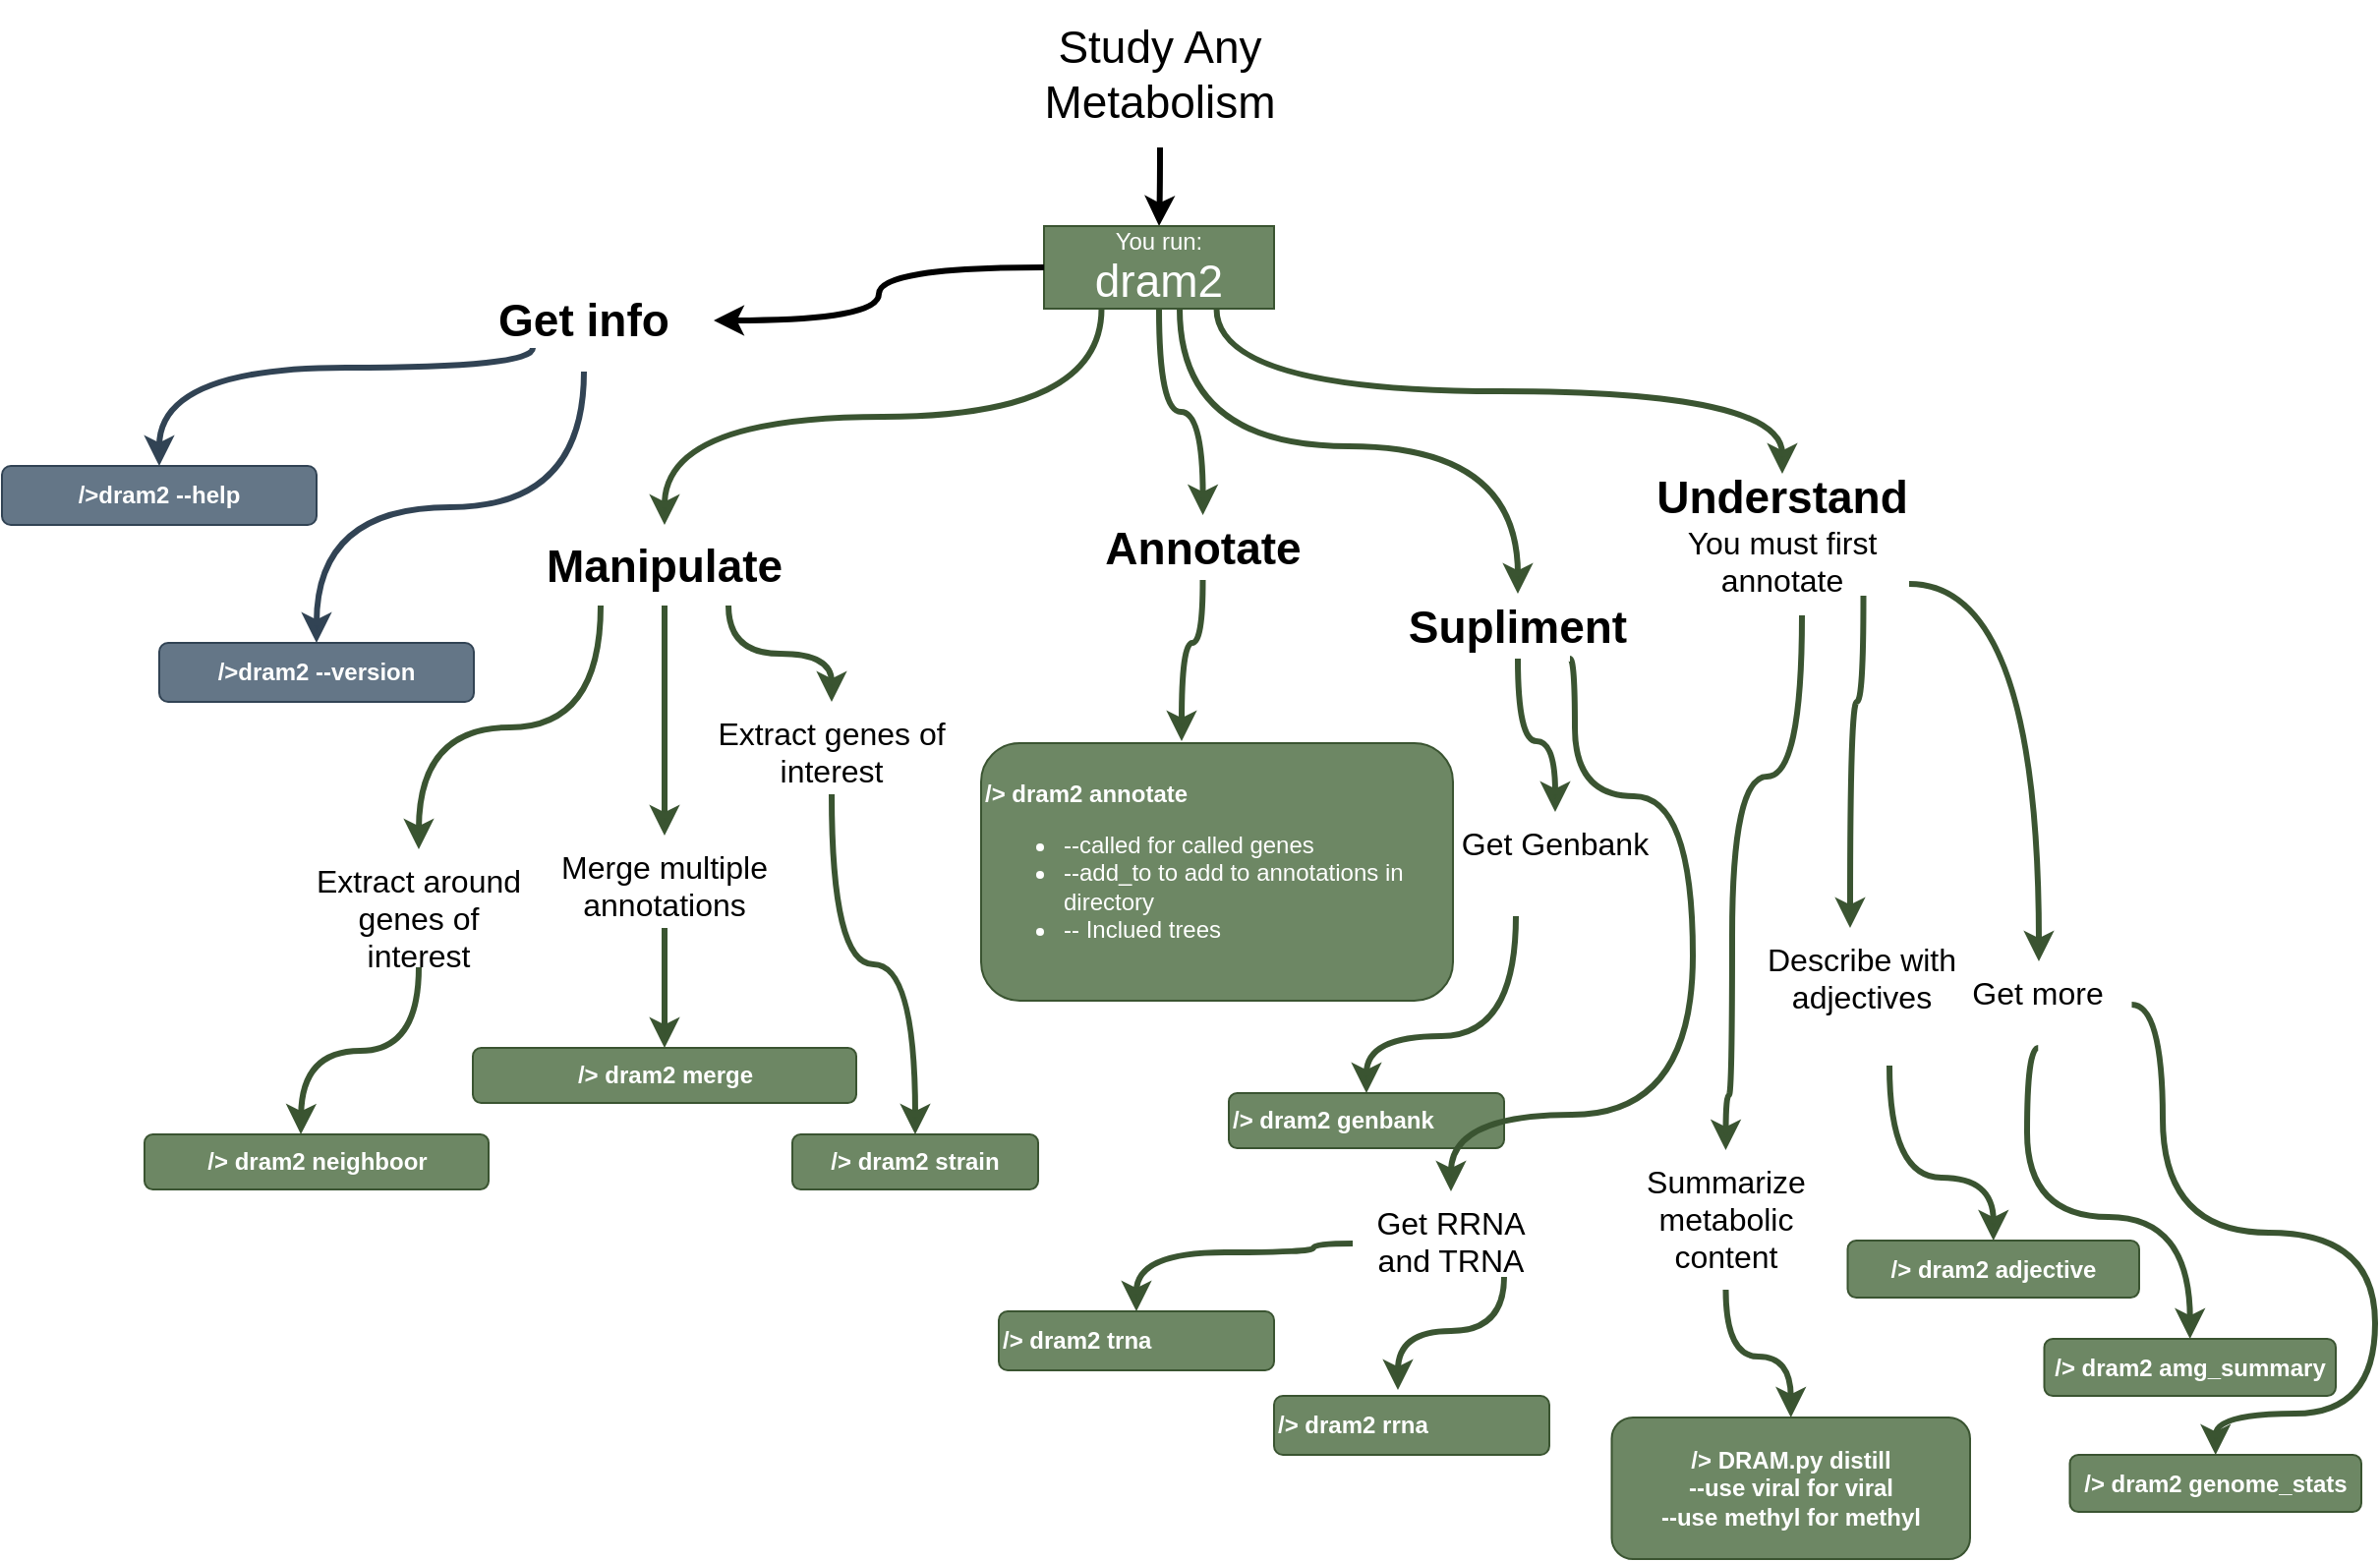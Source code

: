 <mxfile version="20.5.3" type="github" pages="2">
  <diagram id="prtHgNgQTEPvFCAcTncT" name="Page-1">
    <mxGraphModel dx="6992" dy="3798" grid="1" gridSize="10" guides="1" tooltips="1" connect="1" arrows="1" fold="1" page="1" pageScale="1" pageWidth="827" pageHeight="1169" math="0" shadow="0">
      <root>
        <mxCell id="0" />
        <mxCell id="1" parent="0" />
        <mxCell id="-uMLt3uFbst9-DU3asHZ-1" value="&lt;div&gt;&lt;br&gt;&lt;/div&gt;" style="text;html=1;align=center;verticalAlign=middle;resizable=0;points=[];autosize=1;strokeColor=none;fillColor=none;" parent="1" vertex="1">
          <mxGeometry x="330" y="183" width="20" height="30" as="geometry" />
        </mxCell>
        <mxCell id="b1TLpH0DYaXF8-X6dO7h-69" style="edgeStyle=orthogonalEdgeStyle;curved=1;rounded=0;orthogonalLoop=1;jettySize=auto;html=1;entryX=0.5;entryY=0;entryDx=0;entryDy=0;strokeWidth=3;fontSize=16;" parent="1" source="-uMLt3uFbst9-DU3asHZ-4" target="-uMLt3uFbst9-DU3asHZ-7" edge="1">
          <mxGeometry relative="1" as="geometry" />
        </mxCell>
        <mxCell id="-uMLt3uFbst9-DU3asHZ-4" value="&lt;font style=&quot;font-size: 23px;&quot;&gt;Study Any Metabolism&lt;br&gt;&lt;/font&gt;" style="text;html=1;strokeColor=none;fillColor=none;align=center;verticalAlign=middle;whiteSpace=wrap;rounded=0;" parent="1" vertex="1">
          <mxGeometry x="319" y="113" width="180" height="75" as="geometry" />
        </mxCell>
        <mxCell id="b1TLpH0DYaXF8-X6dO7h-96" style="edgeStyle=orthogonalEdgeStyle;curved=1;rounded=0;orthogonalLoop=1;jettySize=auto;html=1;strokeWidth=3;fontSize=23;fillColor=#6d8764;strokeColor=#3A5431;" parent="1" source="-uMLt3uFbst9-DU3asHZ-7" target="b1TLpH0DYaXF8-X6dO7h-84" edge="1">
          <mxGeometry relative="1" as="geometry">
            <mxPoint x="340" y="290" as="sourcePoint" />
            <Array as="points" />
          </mxGeometry>
        </mxCell>
        <mxCell id="b1TLpH0DYaXF8-X6dO7h-103" style="edgeStyle=orthogonalEdgeStyle;curved=1;rounded=0;orthogonalLoop=1;jettySize=auto;html=1;exitX=0.75;exitY=1;exitDx=0;exitDy=0;strokeWidth=3;fontSize=23;fillColor=#6d8764;strokeColor=#3A5431;" parent="1" source="-uMLt3uFbst9-DU3asHZ-7" target="b1TLpH0DYaXF8-X6dO7h-85" edge="1">
          <mxGeometry relative="1" as="geometry" />
        </mxCell>
        <mxCell id="sFF2S7-PHeseh_3p-4S--3" style="edgeStyle=orthogonalEdgeStyle;curved=1;orthogonalLoop=1;jettySize=auto;html=1;exitX=0.25;exitY=1;exitDx=0;exitDy=0;strokeWidth=3;fillColor=#6d8764;strokeColor=#3A5431;" parent="1" source="-uMLt3uFbst9-DU3asHZ-7" target="b1TLpH0DYaXF8-X6dO7h-87" edge="1">
          <mxGeometry relative="1" as="geometry" />
        </mxCell>
        <mxCell id="-uMLt3uFbst9-DU3asHZ-7" value="&lt;div&gt;You run:&lt;/div&gt;&lt;div style=&quot;font-size: 23px;&quot;&gt;dram2&lt;br&gt;&lt;/div&gt;" style="rounded=0;whiteSpace=wrap;html=1;fillColor=#6d8764;fontColor=#ffffff;strokeColor=#3A5431;" parent="1" vertex="1">
          <mxGeometry x="350" y="228" width="117" height="42" as="geometry" />
        </mxCell>
        <mxCell id="b1TLpH0DYaXF8-X6dO7h-2" value="&lt;div&gt;&lt;b&gt;/&amp;gt;dram2 --version&lt;br&gt;&lt;/b&gt;&lt;/div&gt;" style="rounded=1;whiteSpace=wrap;html=1;fillColor=#647687;fontColor=#ffffff;strokeColor=#314354;" parent="1" vertex="1">
          <mxGeometry x="-100" y="440" width="160" height="30" as="geometry" />
        </mxCell>
        <mxCell id="b1TLpH0DYaXF8-X6dO7h-52" style="edgeStyle=orthogonalEdgeStyle;curved=1;rounded=0;orthogonalLoop=1;jettySize=auto;html=1;exitX=0.5;exitY=1;exitDx=0;exitDy=0;entryX=0.5;entryY=0;entryDx=0;entryDy=0;strokeWidth=3;fontSize=16;fillColor=#647687;strokeColor=#314354;" parent="1" source="b1TLpH0DYaXF8-X6dO7h-13" target="b1TLpH0DYaXF8-X6dO7h-2" edge="1">
          <mxGeometry relative="1" as="geometry" />
        </mxCell>
        <mxCell id="b1TLpH0DYaXF8-X6dO7h-13" value="&lt;font style=&quot;font-size: 23px;&quot;&gt;&lt;b&gt;&lt;font style=&quot;font-size: 23px;&quot;&gt;Get info&lt;br&gt;&lt;/font&gt;&lt;/b&gt;&lt;/font&gt;" style="text;html=1;strokeColor=none;fillColor=none;align=center;verticalAlign=middle;whiteSpace=wrap;rounded=0;" parent="1" vertex="1">
          <mxGeometry x="50" y="250" width="132" height="52" as="geometry" />
        </mxCell>
        <mxCell id="b1TLpH0DYaXF8-X6dO7h-73" value="&lt;div align=&quot;left&quot;&gt;&lt;b&gt;/&amp;gt; dram2 annotate&lt;/b&gt;&lt;br&gt;&lt;/div&gt;&lt;ul&gt;&lt;li&gt; --called for called genes&lt;/li&gt;&lt;li&gt;--add_to to add to annotations in directory &lt;/li&gt;&lt;li&gt;-- Inclued trees&lt;br&gt;&lt;/li&gt;&lt;/ul&gt;" style="rounded=1;whiteSpace=wrap;html=1;fillColor=#6d8764;fontColor=#ffffff;strokeColor=#3A5431;align=left;" parent="1" vertex="1">
          <mxGeometry x="318" y="491" width="240" height="131" as="geometry" />
        </mxCell>
        <mxCell id="b1TLpH0DYaXF8-X6dO7h-75" value="&lt;div&gt;&lt;b&gt;/&amp;gt; DRAM.py distill&lt;/b&gt;&lt;/div&gt;&lt;div&gt;&lt;b&gt;--use viral for viral&lt;/b&gt;&lt;/div&gt;&lt;div&gt;&lt;b&gt;--use methyl for methyl&lt;br&gt;&lt;/b&gt;&lt;/div&gt;" style="rounded=1;whiteSpace=wrap;html=1;fillColor=#6d8764;fontColor=#ffffff;strokeColor=#3A5431;" parent="1" vertex="1">
          <mxGeometry x="638.75" y="834" width="182.25" height="72" as="geometry" />
        </mxCell>
        <mxCell id="b1TLpH0DYaXF8-X6dO7h-76" value="&lt;b&gt;/&amp;gt; dram2 strain&lt;br&gt;&lt;/b&gt;" style="rounded=1;whiteSpace=wrap;html=1;fillColor=#6d8764;fontColor=#ffffff;strokeColor=#3A5431;" parent="1" vertex="1">
          <mxGeometry x="222" y="690" width="125" height="28" as="geometry" />
        </mxCell>
        <mxCell id="b1TLpH0DYaXF8-X6dO7h-77" value="&lt;b&gt;/&amp;gt; dram2 neighboor&lt;/b&gt;" style="rounded=1;whiteSpace=wrap;html=1;fillColor=#6d8764;fontColor=#ffffff;strokeColor=#3A5431;" parent="1" vertex="1">
          <mxGeometry x="-107.5" y="690" width="175" height="28" as="geometry" />
        </mxCell>
        <mxCell id="b1TLpH0DYaXF8-X6dO7h-78" value="&lt;b&gt;/&amp;gt; dram2 merge&lt;/b&gt;" style="rounded=1;whiteSpace=wrap;html=1;fillColor=#6d8764;fontColor=#ffffff;strokeColor=#3A5431;" parent="1" vertex="1">
          <mxGeometry x="59.5" y="646" width="195" height="28" as="geometry" />
        </mxCell>
        <mxCell id="b1TLpH0DYaXF8-X6dO7h-84" value="&lt;font style=&quot;font-size: 23px;&quot;&gt;&lt;b&gt;Annotate&lt;/b&gt;&lt;/font&gt;" style="text;html=1;strokeColor=none;fillColor=none;align=center;verticalAlign=middle;whiteSpace=wrap;rounded=0;fontSize=16;" parent="1" vertex="1">
          <mxGeometry x="377.75" y="375" width="106" height="33" as="geometry" />
        </mxCell>
        <mxCell id="b1TLpH0DYaXF8-X6dO7h-104" style="edgeStyle=orthogonalEdgeStyle;curved=1;rounded=0;orthogonalLoop=1;jettySize=auto;html=1;exitX=0.5;exitY=1;exitDx=0;exitDy=0;strokeWidth=3;fontSize=23;fillColor=#6d8764;strokeColor=#3A5431;entryX=0.5;entryY=0;entryDx=0;entryDy=0;" parent="1" source="7wph3iyhROoM2G9qRR0j-6" target="7wph3iyhROoM2G9qRR0j-13" edge="1">
          <mxGeometry relative="1" as="geometry">
            <Array as="points">
              <mxPoint x="591" y="490" />
              <mxPoint x="610" y="490" />
            </Array>
          </mxGeometry>
        </mxCell>
        <mxCell id="b1TLpH0DYaXF8-X6dO7h-108" style="edgeStyle=orthogonalEdgeStyle;curved=1;rounded=0;orthogonalLoop=1;jettySize=auto;html=1;exitX=0.75;exitY=1;exitDx=0;exitDy=0;strokeWidth=3;fontSize=23;fillColor=#6d8764;strokeColor=#3A5431;" parent="1" source="b1TLpH0DYaXF8-X6dO7h-87" target="b1TLpH0DYaXF8-X6dO7h-93" edge="1">
          <mxGeometry relative="1" as="geometry" />
        </mxCell>
        <mxCell id="b1TLpH0DYaXF8-X6dO7h-85" value="&lt;div&gt;&lt;font style=&quot;font-size: 23px;&quot;&gt;&lt;b&gt;Understand&lt;/b&gt;&lt;/font&gt;&lt;/div&gt;You must first annotate" style="text;html=1;strokeColor=none;fillColor=none;align=center;verticalAlign=middle;whiteSpace=wrap;rounded=0;fontSize=16;" parent="1" vertex="1">
          <mxGeometry x="643" y="354" width="165" height="62" as="geometry" />
        </mxCell>
        <mxCell id="b1TLpH0DYaXF8-X6dO7h-101" style="edgeStyle=orthogonalEdgeStyle;curved=1;rounded=0;orthogonalLoop=1;jettySize=auto;html=1;exitX=0.5;exitY=1;exitDx=0;exitDy=0;strokeWidth=3;fontSize=23;fillColor=#6d8764;strokeColor=#3A5431;" parent="1" source="b1TLpH0DYaXF8-X6dO7h-87" target="b1TLpH0DYaXF8-X6dO7h-94" edge="1">
          <mxGeometry relative="1" as="geometry" />
        </mxCell>
        <mxCell id="sFF2S7-PHeseh_3p-4S--2" style="edgeStyle=orthogonalEdgeStyle;orthogonalLoop=1;jettySize=auto;html=1;exitX=0.25;exitY=1;exitDx=0;exitDy=0;entryX=0.5;entryY=0;entryDx=0;entryDy=0;curved=1;strokeWidth=3;fillColor=#6d8764;strokeColor=#3A5431;" parent="1" source="b1TLpH0DYaXF8-X6dO7h-87" target="b1TLpH0DYaXF8-X6dO7h-92" edge="1">
          <mxGeometry relative="1" as="geometry" />
        </mxCell>
        <mxCell id="b1TLpH0DYaXF8-X6dO7h-87" value="&lt;b&gt;Manipulate&lt;/b&gt;" style="text;html=1;strokeColor=none;fillColor=none;align=center;verticalAlign=middle;whiteSpace=wrap;rounded=0;fontSize=23;" parent="1" vertex="1">
          <mxGeometry x="92" y="380" width="130" height="41" as="geometry" />
        </mxCell>
        <mxCell id="b1TLpH0DYaXF8-X6dO7h-107" style="edgeStyle=orthogonalEdgeStyle;curved=1;rounded=0;orthogonalLoop=1;jettySize=auto;html=1;exitX=0.5;exitY=1;exitDx=0;exitDy=0;entryX=0.5;entryY=0;entryDx=0;entryDy=0;strokeWidth=3;fontSize=23;fillColor=#6d8764;strokeColor=#3A5431;" parent="1" target="b1TLpH0DYaXF8-X6dO7h-75" edge="1">
          <mxGeometry relative="1" as="geometry">
            <Array as="points">
              <mxPoint x="697" y="803" />
              <mxPoint x="730" y="803" />
            </Array>
            <mxPoint x="696.75" y="769" as="sourcePoint" />
          </mxGeometry>
        </mxCell>
        <mxCell id="b1TLpH0DYaXF8-X6dO7h-88" value="&lt;div align=&quot;center&quot;&gt;Summarize metabolic content&lt;br&gt;&lt;/div&gt;" style="text;whiteSpace=wrap;html=1;fontSize=16;align=center;" parent="1" vertex="1">
          <mxGeometry x="641.75" y="698" width="110" height="70" as="geometry" />
        </mxCell>
        <mxCell id="b1TLpH0DYaXF8-X6dO7h-106" style="edgeStyle=orthogonalEdgeStyle;curved=1;rounded=0;orthogonalLoop=1;jettySize=auto;html=1;exitX=0.5;exitY=1;exitDx=0;exitDy=0;strokeWidth=3;fontSize=23;fillColor=#6d8764;strokeColor=#3A5431;" parent="1" source="b1TLpH0DYaXF8-X6dO7h-92" edge="1">
          <mxGeometry relative="1" as="geometry">
            <mxPoint x="-28" y="690" as="targetPoint" />
          </mxGeometry>
        </mxCell>
        <mxCell id="b1TLpH0DYaXF8-X6dO7h-92" value="&lt;div align=&quot;center&quot;&gt;Extract around genes of interest&lt;/div&gt;" style="text;whiteSpace=wrap;html=1;fontSize=16;align=center;" parent="1" vertex="1">
          <mxGeometry x="-28" y="545" width="120" height="60" as="geometry" />
        </mxCell>
        <mxCell id="b1TLpH0DYaXF8-X6dO7h-109" style="edgeStyle=orthogonalEdgeStyle;curved=1;rounded=0;orthogonalLoop=1;jettySize=auto;html=1;strokeWidth=3;fontSize=23;fillColor=#6d8764;strokeColor=#3A5431;" parent="1" source="b1TLpH0DYaXF8-X6dO7h-93" target="b1TLpH0DYaXF8-X6dO7h-76" edge="1">
          <mxGeometry relative="1" as="geometry" />
        </mxCell>
        <mxCell id="b1TLpH0DYaXF8-X6dO7h-93" value="&lt;div align=&quot;center&quot;&gt;Extract genes of interest&lt;/div&gt;" style="text;whiteSpace=wrap;html=1;fontSize=16;align=center;" parent="1" vertex="1">
          <mxGeometry x="182" y="470" width="120" height="47" as="geometry" />
        </mxCell>
        <mxCell id="b1TLpH0DYaXF8-X6dO7h-102" style="edgeStyle=orthogonalEdgeStyle;curved=1;rounded=0;orthogonalLoop=1;jettySize=auto;html=1;strokeWidth=3;fontSize=23;fillColor=#6d8764;strokeColor=#3A5431;" parent="1" source="b1TLpH0DYaXF8-X6dO7h-94" target="b1TLpH0DYaXF8-X6dO7h-78" edge="1">
          <mxGeometry relative="1" as="geometry" />
        </mxCell>
        <mxCell id="b1TLpH0DYaXF8-X6dO7h-94" value="&lt;div align=&quot;center&quot;&gt;Merge multiple annotations&lt;/div&gt;" style="text;whiteSpace=wrap;html=1;fontSize=16;align=center;" parent="1" vertex="1">
          <mxGeometry x="97" y="538" width="120" height="47" as="geometry" />
        </mxCell>
        <mxCell id="7wph3iyhROoM2G9qRR0j-5" style="edgeStyle=orthogonalEdgeStyle;curved=1;rounded=0;orthogonalLoop=1;jettySize=auto;html=1;strokeWidth=3;fontSize=23;fillColor=#6d8764;strokeColor=#3A5431;exitX=0.5;exitY=1;exitDx=0;exitDy=0;" edge="1" parent="1" source="b1TLpH0DYaXF8-X6dO7h-84">
          <mxGeometry relative="1" as="geometry">
            <mxPoint x="418.5" y="280" as="sourcePoint" />
            <Array as="points">
              <mxPoint x="431" y="440" />
              <mxPoint x="420" y="440" />
            </Array>
            <mxPoint x="420" y="490" as="targetPoint" />
          </mxGeometry>
        </mxCell>
        <mxCell id="7wph3iyhROoM2G9qRR0j-6" value="&lt;font style=&quot;font-size: 23px;&quot;&gt;&lt;b&gt;Supliment&lt;/b&gt;&lt;/font&gt;" style="text;html=1;strokeColor=none;fillColor=none;align=center;verticalAlign=middle;whiteSpace=wrap;rounded=0;fontSize=16;" vertex="1" parent="1">
          <mxGeometry x="538" y="415" width="106" height="33" as="geometry" />
        </mxCell>
        <mxCell id="7wph3iyhROoM2G9qRR0j-7" style="edgeStyle=orthogonalEdgeStyle;curved=1;rounded=0;orthogonalLoop=1;jettySize=auto;html=1;strokeWidth=3;fontSize=23;fillColor=#6d8764;strokeColor=#3A5431;entryX=0.5;entryY=0;entryDx=0;entryDy=0;" edge="1" parent="1" source="-uMLt3uFbst9-DU3asHZ-7" target="7wph3iyhROoM2G9qRR0j-6">
          <mxGeometry relative="1" as="geometry">
            <mxPoint x="418.5" y="280" as="sourcePoint" />
            <Array as="points">
              <mxPoint x="419" y="340" />
              <mxPoint x="591" y="340" />
            </Array>
            <mxPoint x="414" y="385" as="targetPoint" />
          </mxGeometry>
        </mxCell>
        <mxCell id="7wph3iyhROoM2G9qRR0j-8" value="&lt;div align=&quot;left&quot;&gt;&lt;b&gt;/&amp;gt; dram2 genbank&lt;/b&gt;&lt;br&gt;&lt;/div&gt;" style="rounded=1;whiteSpace=wrap;html=1;fillColor=#6d8764;fontColor=#ffffff;strokeColor=#3A5431;align=left;" vertex="1" parent="1">
          <mxGeometry x="444" y="669" width="140" height="28" as="geometry" />
        </mxCell>
        <mxCell id="7wph3iyhROoM2G9qRR0j-9" value="&lt;div align=&quot;left&quot;&gt;&lt;b&gt;/&amp;gt; dram2 trna&lt;/b&gt;&lt;br&gt;&lt;/div&gt;" style="rounded=1;whiteSpace=wrap;html=1;fillColor=#6d8764;fontColor=#ffffff;strokeColor=#3A5431;align=left;" vertex="1" parent="1">
          <mxGeometry x="327" y="780" width="140" height="30" as="geometry" />
        </mxCell>
        <mxCell id="7wph3iyhROoM2G9qRR0j-10" value="&lt;div align=&quot;left&quot;&gt;&lt;b&gt;/&amp;gt; dram2 rrna&lt;/b&gt;&lt;br&gt;&lt;/div&gt;" style="rounded=1;whiteSpace=wrap;html=1;fillColor=#6d8764;fontColor=#ffffff;strokeColor=#3A5431;align=left;" vertex="1" parent="1">
          <mxGeometry x="467" y="823" width="140" height="30" as="geometry" />
        </mxCell>
        <mxCell id="7wph3iyhROoM2G9qRR0j-13" value="&lt;div align=&quot;center&quot;&gt;Get Genbank&lt;br&gt;&lt;/div&gt;" style="text;whiteSpace=wrap;html=1;fontSize=16;align=center;" vertex="1" parent="1">
          <mxGeometry x="560" y="526" width="100" height="53" as="geometry" />
        </mxCell>
        <mxCell id="7wph3iyhROoM2G9qRR0j-14" value="&lt;div align=&quot;center&quot;&gt;Get RRNA and TRNA&lt;br&gt;&lt;/div&gt;" style="text;whiteSpace=wrap;html=1;fontSize=16;align=center;" vertex="1" parent="1">
          <mxGeometry x="507" y="719" width="100" height="53" as="geometry" />
        </mxCell>
        <mxCell id="7wph3iyhROoM2G9qRR0j-15" style="edgeStyle=orthogonalEdgeStyle;curved=1;rounded=0;orthogonalLoop=1;jettySize=auto;html=1;exitX=0.5;exitY=1;exitDx=0;exitDy=0;strokeWidth=3;fontSize=23;fillColor=#6d8764;strokeColor=#3A5431;entryX=0.5;entryY=0;entryDx=0;entryDy=0;" edge="1" parent="1" target="b1TLpH0DYaXF8-X6dO7h-88">
          <mxGeometry relative="1" as="geometry">
            <Array as="points">
              <mxPoint x="736" y="508" />
              <mxPoint x="700" y="508" />
              <mxPoint x="700" y="670" />
              <mxPoint x="697" y="670" />
            </Array>
            <mxPoint x="735.5" y="426" as="sourcePoint" />
            <mxPoint x="807" y="626" as="targetPoint" />
          </mxGeometry>
        </mxCell>
        <mxCell id="7wph3iyhROoM2G9qRR0j-16" style="edgeStyle=orthogonalEdgeStyle;curved=1;rounded=0;orthogonalLoop=1;jettySize=auto;html=1;strokeWidth=3;fontSize=23;fillColor=#6d8764;strokeColor=#3A5431;exitX=0.75;exitY=1;exitDx=0;exitDy=0;entryX=0.5;entryY=0;entryDx=0;entryDy=0;" edge="1" parent="1" source="7wph3iyhROoM2G9qRR0j-6" target="7wph3iyhROoM2G9qRR0j-14">
          <mxGeometry relative="1" as="geometry">
            <Array as="points">
              <mxPoint x="620" y="448" />
              <mxPoint x="620" y="518" />
              <mxPoint x="680" y="518" />
              <mxPoint x="680" y="680" />
              <mxPoint x="557" y="680" />
            </Array>
            <mxPoint x="745.5" y="436" as="sourcePoint" />
            <mxPoint x="817" y="636" as="targetPoint" />
          </mxGeometry>
        </mxCell>
        <mxCell id="7wph3iyhROoM2G9qRR0j-18" style="edgeStyle=orthogonalEdgeStyle;curved=1;rounded=0;orthogonalLoop=1;jettySize=auto;html=1;strokeWidth=3;fontSize=23;fillColor=#6d8764;strokeColor=#3A5431;entryX=0.5;entryY=0;entryDx=0;entryDy=0;" edge="1" parent="1" source="7wph3iyhROoM2G9qRR0j-13" target="7wph3iyhROoM2G9qRR0j-8">
          <mxGeometry relative="1" as="geometry">
            <Array as="points">
              <mxPoint x="590" y="640" />
              <mxPoint x="514" y="640" />
            </Array>
            <mxPoint x="590" y="605" as="sourcePoint" />
            <mxPoint x="609" y="680" as="targetPoint" />
          </mxGeometry>
        </mxCell>
        <mxCell id="7wph3iyhROoM2G9qRR0j-19" style="edgeStyle=orthogonalEdgeStyle;curved=1;rounded=0;orthogonalLoop=1;jettySize=auto;html=1;strokeWidth=3;fontSize=23;fillColor=#6d8764;strokeColor=#3A5431;entryX=0.5;entryY=0;entryDx=0;entryDy=0;" edge="1" parent="1" source="7wph3iyhROoM2G9qRR0j-14" target="7wph3iyhROoM2G9qRR0j-9">
          <mxGeometry relative="1" as="geometry">
            <Array as="points">
              <mxPoint x="487" y="746" />
              <mxPoint x="487" y="750" />
              <mxPoint x="397" y="750" />
            </Array>
            <mxPoint x="435" y="815" as="sourcePoint" />
            <mxPoint x="359" y="905" as="targetPoint" />
          </mxGeometry>
        </mxCell>
        <mxCell id="7wph3iyhROoM2G9qRR0j-22" value="&lt;div&gt;&lt;b&gt;/&amp;gt; dram2 adjective &lt;/b&gt;&lt;/div&gt;" style="rounded=1;whiteSpace=wrap;html=1;fillColor=#6d8764;fontColor=#ffffff;strokeColor=#3A5431;" vertex="1" parent="1">
          <mxGeometry x="758.75" y="744" width="148.25" height="29" as="geometry" />
        </mxCell>
        <mxCell id="7wph3iyhROoM2G9qRR0j-23" style="edgeStyle=orthogonalEdgeStyle;curved=1;rounded=0;orthogonalLoop=1;jettySize=auto;html=1;entryX=0.5;entryY=0;entryDx=0;entryDy=0;strokeWidth=3;fontSize=23;fillColor=#6d8764;strokeColor=#3A5431;" edge="1" parent="1" source="7wph3iyhROoM2G9qRR0j-24" target="7wph3iyhROoM2G9qRR0j-22">
          <mxGeometry relative="1" as="geometry">
            <Array as="points">
              <mxPoint x="780" y="712" />
              <mxPoint x="833" y="712" />
            </Array>
            <mxPoint x="816.75" y="678" as="sourcePoint" />
          </mxGeometry>
        </mxCell>
        <mxCell id="7wph3iyhROoM2G9qRR0j-24" value="&lt;div align=&quot;center&quot;&gt;Describe with adjectives&lt;br&gt;&lt;/div&gt;" style="text;whiteSpace=wrap;html=1;fontSize=16;align=center;" vertex="1" parent="1">
          <mxGeometry x="711" y="585" width="110" height="70" as="geometry" />
        </mxCell>
        <mxCell id="7wph3iyhROoM2G9qRR0j-25" style="edgeStyle=orthogonalEdgeStyle;curved=1;rounded=0;orthogonalLoop=1;jettySize=auto;html=1;exitX=0.75;exitY=1;exitDx=0;exitDy=0;strokeWidth=3;fontSize=23;fillColor=#6d8764;strokeColor=#3A5431;" edge="1" parent="1" source="b1TLpH0DYaXF8-X6dO7h-85" target="7wph3iyhROoM2G9qRR0j-24">
          <mxGeometry relative="1" as="geometry">
            <Array as="points">
              <mxPoint x="767" y="470" />
              <mxPoint x="760" y="470" />
            </Array>
            <mxPoint x="855.5" y="336" as="sourcePoint" />
            <mxPoint x="927" y="536" as="targetPoint" />
          </mxGeometry>
        </mxCell>
        <mxCell id="7wph3iyhROoM2G9qRR0j-30" value="&lt;div&gt;&lt;b&gt;/&amp;gt; dram2 amg_summary &lt;/b&gt;&lt;/div&gt;" style="rounded=1;whiteSpace=wrap;html=1;fillColor=#6d8764;fontColor=#ffffff;strokeColor=#3A5431;" vertex="1" parent="1">
          <mxGeometry x="858.75" y="794" width="148.25" height="29" as="geometry" />
        </mxCell>
        <mxCell id="7wph3iyhROoM2G9qRR0j-31" style="edgeStyle=orthogonalEdgeStyle;curved=1;rounded=0;orthogonalLoop=1;jettySize=auto;html=1;exitX=0.5;exitY=1;exitDx=0;exitDy=0;entryX=0.5;entryY=0;entryDx=0;entryDy=0;strokeWidth=3;fontSize=23;fillColor=#6d8764;strokeColor=#3A5431;" edge="1" parent="1" source="7wph3iyhROoM2G9qRR0j-32" target="7wph3iyhROoM2G9qRR0j-30">
          <mxGeometry relative="1" as="geometry">
            <Array as="points">
              <mxPoint x="850" y="646" />
              <mxPoint x="850" y="732" />
              <mxPoint x="933" y="732" />
            </Array>
          </mxGeometry>
        </mxCell>
        <mxCell id="7wph3iyhROoM2G9qRR0j-32" value="Get more" style="text;whiteSpace=wrap;html=1;fontSize=16;align=center;" vertex="1" parent="1">
          <mxGeometry x="808" y="602" width="95.25" height="44" as="geometry" />
        </mxCell>
        <mxCell id="7wph3iyhROoM2G9qRR0j-33" style="edgeStyle=orthogonalEdgeStyle;curved=1;rounded=0;orthogonalLoop=1;jettySize=auto;html=1;strokeWidth=3;fontSize=23;fillColor=#6d8764;strokeColor=#3A5431;exitX=0.891;exitY=0.903;exitDx=0;exitDy=0;exitPerimeter=0;" edge="1" parent="1" source="b1TLpH0DYaXF8-X6dO7h-85" target="7wph3iyhROoM2G9qRR0j-32">
          <mxGeometry relative="1" as="geometry">
            <Array as="points">
              <mxPoint x="856" y="410" />
            </Array>
            <mxPoint x="866.75" y="466" as="sourcePoint" />
            <mxPoint x="1027" y="586" as="targetPoint" />
          </mxGeometry>
        </mxCell>
        <mxCell id="7wph3iyhROoM2G9qRR0j-35" value="&lt;div&gt;&lt;b&gt;/&amp;gt;dram2 --help&lt;br&gt;&lt;/b&gt;&lt;/div&gt;" style="rounded=1;whiteSpace=wrap;html=1;fillColor=#647687;fontColor=#ffffff;strokeColor=#314354;" vertex="1" parent="1">
          <mxGeometry x="-180" y="350" width="160" height="30" as="geometry" />
        </mxCell>
        <mxCell id="7wph3iyhROoM2G9qRR0j-36" style="edgeStyle=orthogonalEdgeStyle;curved=1;rounded=0;orthogonalLoop=1;jettySize=auto;html=1;entryX=0.5;entryY=0;entryDx=0;entryDy=0;strokeWidth=3;fontSize=16;fillColor=#647687;strokeColor=#314354;" edge="1" parent="1" target="7wph3iyhROoM2G9qRR0j-35">
          <mxGeometry relative="1" as="geometry">
            <mxPoint x="90" y="290" as="sourcePoint" />
            <Array as="points">
              <mxPoint x="-100" y="300" />
            </Array>
          </mxGeometry>
        </mxCell>
        <mxCell id="7wph3iyhROoM2G9qRR0j-37" style="edgeStyle=orthogonalEdgeStyle;curved=1;rounded=0;orthogonalLoop=1;jettySize=auto;html=1;strokeWidth=3;fontSize=16;exitX=0;exitY=0.5;exitDx=0;exitDy=0;" edge="1" parent="1" source="-uMLt3uFbst9-DU3asHZ-7" target="b1TLpH0DYaXF8-X6dO7h-13">
          <mxGeometry relative="1" as="geometry">
            <mxPoint x="189.999" y="240" as="sourcePoint" />
            <mxPoint x="238.44" y="293" as="targetPoint" />
          </mxGeometry>
        </mxCell>
        <mxCell id="7wph3iyhROoM2G9qRR0j-40" value="&lt;div&gt;&lt;b&gt;/&amp;gt; dram2 genome_stats &lt;/b&gt;&lt;/div&gt;" style="rounded=1;whiteSpace=wrap;html=1;fillColor=#6d8764;fontColor=#ffffff;strokeColor=#3A5431;" vertex="1" parent="1">
          <mxGeometry x="871.75" y="853" width="148.25" height="29" as="geometry" />
        </mxCell>
        <mxCell id="7wph3iyhROoM2G9qRR0j-41" style="edgeStyle=orthogonalEdgeStyle;curved=1;rounded=0;orthogonalLoop=1;jettySize=auto;html=1;entryX=0.5;entryY=0;entryDx=0;entryDy=0;strokeWidth=3;fontSize=23;fillColor=#6d8764;strokeColor=#3A5431;" edge="1" parent="1" source="7wph3iyhROoM2G9qRR0j-32" target="7wph3iyhROoM2G9qRR0j-40">
          <mxGeometry relative="1" as="geometry">
            <Array as="points">
              <mxPoint x="919" y="624" />
              <mxPoint x="919" y="740" />
              <mxPoint x="1027" y="740" />
              <mxPoint x="1027" y="832" />
              <mxPoint x="946" y="832" />
            </Array>
            <mxPoint x="919.375" y="712" as="sourcePoint" />
            <mxPoint x="942.875" y="803.0" as="targetPoint" />
          </mxGeometry>
        </mxCell>
        <mxCell id="7wph3iyhROoM2G9qRR0j-42" style="edgeStyle=orthogonalEdgeStyle;curved=1;rounded=0;orthogonalLoop=1;jettySize=auto;html=1;exitX=0.5;exitY=1;exitDx=0;exitDy=0;strokeWidth=3;fontSize=23;fillColor=#6d8764;strokeColor=#3A5431;" edge="1" parent="1">
          <mxGeometry relative="1" as="geometry">
            <Array as="points">
              <mxPoint x="584" y="790" />
              <mxPoint x="530" y="790" />
            </Array>
            <mxPoint x="584" y="762.5" as="sourcePoint" />
            <mxPoint x="530" y="820" as="targetPoint" />
          </mxGeometry>
        </mxCell>
      </root>
    </mxGraphModel>
  </diagram>
  <diagram id="Fb26pAfEgdmVf6KJOUbw" name="Page-2">
    <mxGraphModel dx="1606" dy="1073" grid="1" gridSize="10" guides="1" tooltips="1" connect="1" arrows="1" fold="1" page="1" pageScale="1" pageWidth="850" pageHeight="1100" math="0" shadow="0">
      <root>
        <mxCell id="0" />
        <mxCell id="1" parent="0" />
      </root>
    </mxGraphModel>
  </diagram>
</mxfile>
